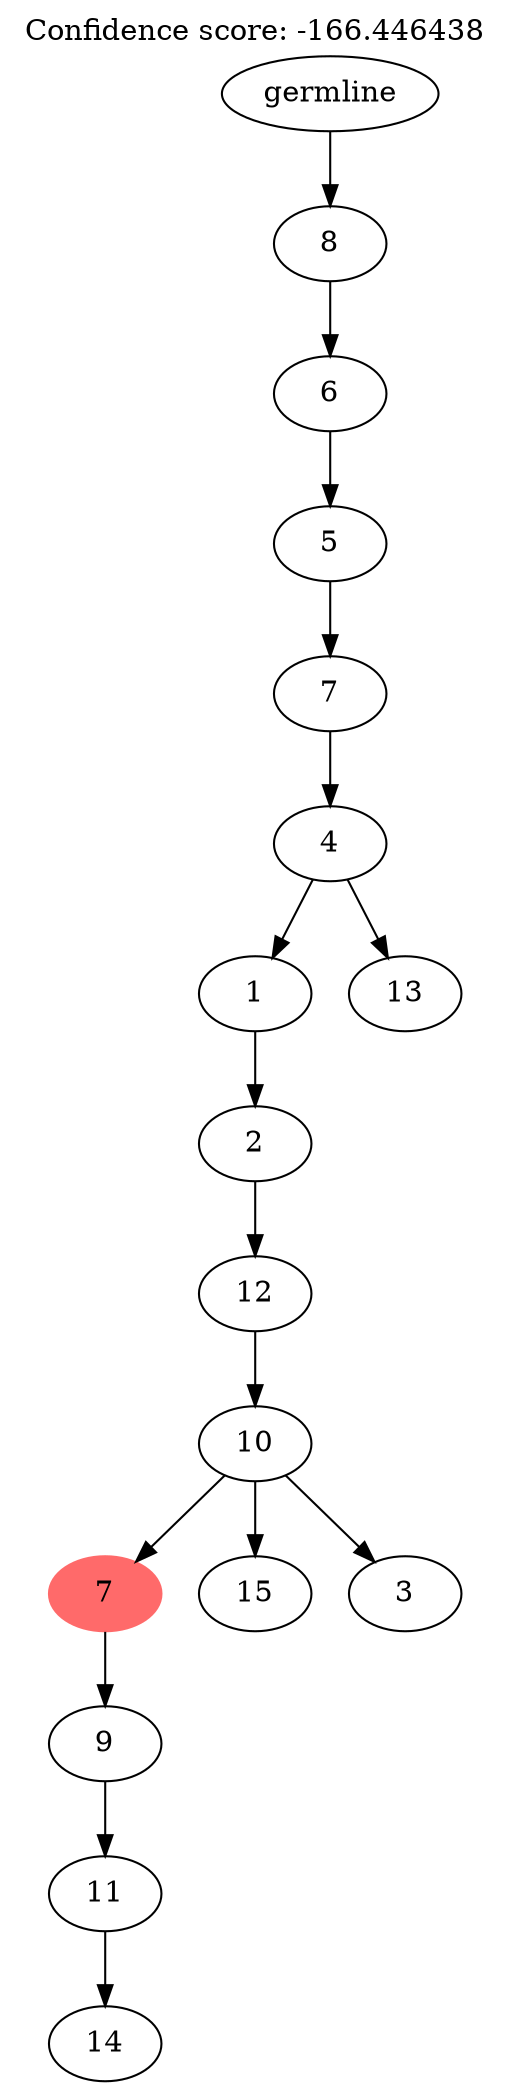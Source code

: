 digraph g {
	"15" -> "16";
	"16" [label="14"];
	"14" -> "15";
	"15" [label="11"];
	"13" -> "14";
	"14" [label="9"];
	"10" -> "11";
	"11" [label="15"];
	"10" -> "12";
	"12" [label="3"];
	"10" -> "13";
	"13" [color=indianred1, style=filled, label="7"];
	"9" -> "10";
	"10" [label="10"];
	"8" -> "9";
	"9" [label="12"];
	"7" -> "8";
	"8" [label="2"];
	"5" -> "6";
	"6" [label="13"];
	"5" -> "7";
	"7" [label="1"];
	"4" -> "5";
	"5" [label="4"];
	"3" -> "4";
	"4" [label="7"];
	"2" -> "3";
	"3" [label="5"];
	"1" -> "2";
	"2" [label="6"];
	"0" -> "1";
	"1" [label="8"];
	"0" [label="germline"];
	labelloc="t";
	label="Confidence score: -166.446438";
}
